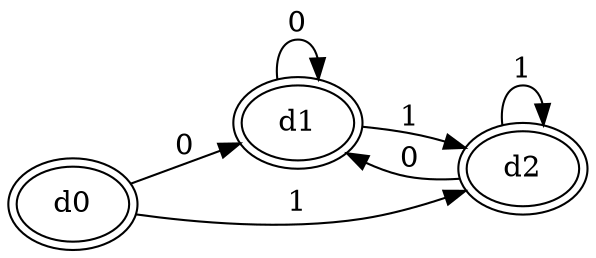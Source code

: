 digraph G {
    layout = dot;
    ordering = out;
    rankdir = "LR";
    
    0 [label = "d0";peripheries = 2;];
    1 [label = "d1";peripheries = 2;];
    2 [label = "d2";peripheries = 2;];
    
    0 -> 1 [label = "0";];
    0 -> 2 [label = "1";];
    1 -> 2 [label = "1";];
    1 -> 1 [label = "0";];
    2 -> 1 [label = "0";];
    2 -> 2 [label = "1";];
}